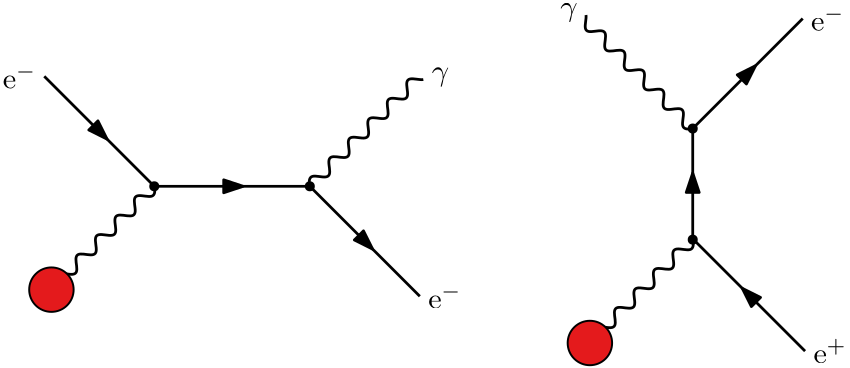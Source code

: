 <?xml version="1.0"?>
<!DOCTYPE ipe SYSTEM "ipe.dtd">
<ipe version="70107" creator="Ipe 7.2.2">
<info created="D:20160418231426" modified="D:20160422192922"/>
<ipestyle name="basic">
<symbol name="arrow/arc(spx)">
<path stroke="sym-stroke" fill="sym-stroke" pen="sym-pen">
0 0 m
-1 0.333 l
-1 -0.333 l
h
</path>
</symbol>
<symbol name="arrow/farc(spx)">
<path stroke="sym-stroke" fill="white" pen="sym-pen">
0 0 m
-1 0.333 l
-1 -0.333 l
h
</path>
</symbol>
<symbol name="arrow/ptarc(spx)">
<path stroke="sym-stroke" fill="sym-stroke" pen="sym-pen">
0 0 m
-1 0.333 l
-0.8 0 l
-1 -0.333 l
h
</path>
</symbol>
<symbol name="arrow/fptarc(spx)">
<path stroke="sym-stroke" fill="white" pen="sym-pen">
0 0 m
-1 0.333 l
-0.8 0 l
-1 -0.333 l
h
</path>
</symbol>
<symbol name="mark/circle(sx)" transformations="translations">
<path fill="sym-stroke">
0.6 0 0 0.6 0 0 e
0.4 0 0 0.4 0 0 e
</path>
</symbol>
<symbol name="mark/disk(sx)" transformations="translations">
<path fill="sym-stroke">
0.6 0 0 0.6 0 0 e
</path>
</symbol>
<symbol name="mark/fdisk(sfx)" transformations="translations">
<group>
<path fill="sym-fill">
0.5 0 0 0.5 0 0 e
</path>
<path fill="sym-stroke" fillrule="eofill">
0.6 0 0 0.6 0 0 e
0.4 0 0 0.4 0 0 e
</path>
</group>
</symbol>
<symbol name="mark/box(sx)" transformations="translations">
<path fill="sym-stroke" fillrule="eofill">
-0.6 -0.6 m
0.6 -0.6 l
0.6 0.6 l
-0.6 0.6 l
h
-0.4 -0.4 m
0.4 -0.4 l
0.4 0.4 l
-0.4 0.4 l
h
</path>
</symbol>
<symbol name="mark/square(sx)" transformations="translations">
<path fill="sym-stroke">
-0.6 -0.6 m
0.6 -0.6 l
0.6 0.6 l
-0.6 0.6 l
h
</path>
</symbol>
<symbol name="mark/fsquare(sfx)" transformations="translations">
<group>
<path fill="sym-fill">
-0.5 -0.5 m
0.5 -0.5 l
0.5 0.5 l
-0.5 0.5 l
h
</path>
<path fill="sym-stroke" fillrule="eofill">
-0.6 -0.6 m
0.6 -0.6 l
0.6 0.6 l
-0.6 0.6 l
h
-0.4 -0.4 m
0.4 -0.4 l
0.4 0.4 l
-0.4 0.4 l
h
</path>
</group>
</symbol>
<symbol name="mark/cross(sx)" transformations="translations">
<group>
<path fill="sym-stroke">
-0.43 -0.57 m
0.57 0.43 l
0.43 0.57 l
-0.57 -0.43 l
h
</path>
<path fill="sym-stroke">
-0.43 0.57 m
0.57 -0.43 l
0.43 -0.57 l
-0.57 0.43 l
h
</path>
</group>
</symbol>
<symbol name="arrow/fnormal(spx)">
<path stroke="sym-stroke" fill="white" pen="sym-pen">
0 0 m
-1 0.333 l
-1 -0.333 l
h
</path>
</symbol>
<symbol name="arrow/pointed(spx)">
<path stroke="sym-stroke" fill="sym-stroke" pen="sym-pen">
0 0 m
-1 0.333 l
-0.8 0 l
-1 -0.333 l
h
</path>
</symbol>
<symbol name="arrow/fpointed(spx)">
<path stroke="sym-stroke" fill="white" pen="sym-pen">
0 0 m
-1 0.333 l
-0.8 0 l
-1 -0.333 l
h
</path>
</symbol>
<symbol name="arrow/linear(spx)">
<path stroke="sym-stroke" pen="sym-pen">
-1 0.333 m
0 0 l
-1 -0.333 l
</path>
</symbol>
<symbol name="arrow/fdouble(spx)">
<path stroke="sym-stroke" fill="white" pen="sym-pen">
0 0 m
-1 0.333 l
-1 -0.333 l
h
-1 0 m
-2 0.333 l
-2 -0.333 l
h
</path>
</symbol>
<symbol name="arrow/double(spx)">
<path stroke="sym-stroke" fill="sym-stroke" pen="sym-pen">
0 0 m
-1 0.333 l
-1 -0.333 l
h
-1 0 m
-2 0.333 l
-2 -0.333 l
h
</path>
</symbol>
<pen name="heavier" value="0.8"/>
<pen name="fat" value="1.2"/>
<pen name="ultrafat" value="2"/>
<symbolsize name="large" value="5"/>
<symbolsize name="small" value="2"/>
<symbolsize name="tiny" value="1.1"/>
<arrowsize name="large" value="10"/>
<arrowsize name="small" value="5"/>
<arrowsize name="tiny" value="3"/>
<color name="red" value="1 0 0"/>
<color name="green" value="0 1 0"/>
<color name="blue" value="0 0 1"/>
<color name="yellow" value="1 1 0"/>
<color name="orange" value="1 0.647 0"/>
<color name="gold" value="1 0.843 0"/>
<color name="purple" value="0.627 0.125 0.941"/>
<color name="gray" value="0.745"/>
<color name="brown" value="0.647 0.165 0.165"/>
<color name="navy" value="0 0 0.502"/>
<color name="pink" value="1 0.753 0.796"/>
<color name="seagreen" value="0.18 0.545 0.341"/>
<color name="turquoise" value="0.251 0.878 0.816"/>
<color name="violet" value="0.933 0.51 0.933"/>
<color name="darkblue" value="0 0 0.545"/>
<color name="darkcyan" value="0 0.545 0.545"/>
<color name="darkgray" value="0.663"/>
<color name="darkgreen" value="0 0.392 0"/>
<color name="darkmagenta" value="0.545 0 0.545"/>
<color name="darkorange" value="1 0.549 0"/>
<color name="darkred" value="0.545 0 0"/>
<color name="lightblue" value="0.678 0.847 0.902"/>
<color name="lightcyan" value="0.878 1 1"/>
<color name="lightgray" value="0.827"/>
<color name="lightgreen" value="0.565 0.933 0.565"/>
<color name="lightyellow" value="1 1 0.878"/>
<dashstyle name="dashed" value="[4] 0"/>
<dashstyle name="dotted" value="[1 3] 0"/>
<dashstyle name="dash dotted" value="[4 2 1 2] 0"/>
<dashstyle name="dash dot dotted" value="[4 2 1 2 1 2] 0"/>
<textsize name="large" value="\large"/>
<textsize name="Large" value="\Large"/>
<textsize name="LARGE" value="\LARGE"/>
<textsize name="huge" value="\huge"/>
<textsize name="Huge" value="\Huge"/>
<textsize name="small" value="\small"/>
<textsize name="footnote" value="\footnotesize"/>
<textsize name="tiny" value="\tiny"/>
<textstyle name="center" begin="\begin{center}" end="\end{center}"/>
<textstyle name="itemize" begin="\begin{itemize}" end="\end{itemize}"/>
<textstyle name="item" begin="\begin{itemize}\item{}" end="\end{itemize}"/>
<gridsize name="4 pts" value="4"/>
<gridsize name="8 pts (~3 mm)" value="8"/>
<gridsize name="16 pts (~6 mm)" value="16"/>
<gridsize name="32 pts (~12 mm)" value="32"/>
<gridsize name="10 pts (~3.5 mm)" value="10"/>
<gridsize name="20 pts (~7 mm)" value="20"/>
<gridsize name="14 pts (~5 mm)" value="14"/>
<gridsize name="28 pts (~10 mm)" value="28"/>
<gridsize name="56 pts (~20 mm)" value="56"/>
<anglesize name="90 deg" value="90"/>
<anglesize name="60 deg" value="60"/>
<anglesize name="45 deg" value="45"/>
<anglesize name="30 deg" value="30"/>
<anglesize name="22.5 deg" value="22.5"/>
<opacity name="10%" value="0.1"/>
<opacity name="30%" value="0.3"/>
<opacity name="50%" value="0.5"/>
<opacity name="75%" value="0.75"/>
<tiling name="falling" angle="-60" step="4" width="1"/>
<tiling name="rising" angle="30" step="4" width="1"/>
</ipestyle>
<page>
<layer name="bremsstrahlung"/>
<layer name="template"/>
<layer name="pair_production"/>
<view layers="bremsstrahlung pair_production" active="pair_production"/>
<path layer="template" matrix="0 1 -1 0 987.21 411.768" stroke="black" pen="1">
224.351 507.156 m
224.885 508.001
225.419 508.587
225.953 508.913 c
226.487 509.24
227.021 509.307
227.555 509.009 c
228.089 508.711
228.622 508.048
229.156 507.353 c
229.69 506.658
230.224 505.931
230.758 505.511 c
231.292 505.091
231.826 504.977
232.36 505.225 c
232.894 505.473
233.428 506.083
233.962 506.765 c
234.496 507.448
235.03 508.204
235.564 508.675 c
236.098 509.147
236.632 509.334
237.166 509.149 c
237.7 508.964
238.234 508.406
238.768 507.739 c
239.302 507.072
239.836 506.296
240.37 505.778 c
240.904 505.26
241.438 505
241.972 505.12 c
242.506 505.241
243.04 505.743
243.574 506.388 c
244.108 507.033
244.642 507.823
245.176 508.382 c
245.71 508.942
246.244 509.273
246.778 509.217 c
247.312 509.162
247.846 508.722
248.38 508.104 c
248.914 507.486
249.447 506.691
249.981 506.094 c
250.515 505.498
251.049 505.1
251.583 505.089 c
252.117 505.078
252.651 505.454
253.185 506.039 c
253.719 506.624
254.253 507.417
254.787 508.045 c
255.321 508.673
255.855 509.134
256.389 509.211 c
256.923 509.288
257.457 508.981
257.991 508.434 c
258.525 507.888
259.059 507.103
259.593 506.449 c
260.127 505.796
260.661 505.275
261.195 505.133 c
261.729 504.99
262.263 505.227
262.797 505.73 c
263.331 506.233
263.865 507.003
264.399 507.676 c
264.933 508.349
265.467 508.924
266.001 509.131 c
266.535 509.337
267.068 509.174
267.602 508.719 c
268.136 508.264
268.67 507.516
269.204 506.83 c
269.738 506.143
270.272 505.518
270.806 505.25 c
271.34 504.981
271.874 505.069
272.408 505.472 c
272.942 505.876
273.476 506.594
274.01 507.288 c
274.544 507.981
275.078 508.651
275.612 508.979 c
276.146 509.307
276.68 509.295
277.214 508.947 c
277.748 508.599
278.282 507.917
278.816 507.222 c
279.35 506.527
279.884 505.82
280.418 505.435 c
280.952 505.05
281.486 504.987
282.02 505.276 c
282.554 505.565
283.088 506.205
283.622 506.895 c
284.156 507.584
284.69 508.323
285.223 508.761 c
285.757 509.199
286.291 509.338
286.825 509.11 c
287.359 508.883
287.893 508.29
288.427 507.612 c
288.961 506.934
289.495 506.171
290.029 505.683 c
290.563 505.195
291.097 504.983
291.631 505.147 c
292.165 505.311
292.699 505.851
293.233 506.511 c
293.767 507.172
294.301 507.953
294.835 508.485 c
295.369 509.018
295.903 509.302
296.437 509.203 c
296.971 509.104
297.505 508.622
298.039 507.985 c
298.573 507.349
299.107 506.557
299.641 505.984 c
300.175 505.412
300.709 505.058
301.243 505.091 c
301.777 505.124
302.311 505.544
302.845 506.151 c
303.379 506.759
303.913 507.554
304.446 508.162 c
304.98 508.769
305.514 509.189
306.048 509.222 c
306.582 509.255
307.116 508.901
307.65 508.329 c
308.184 507.756
308.718 506.964
309.252 506.328 c
309.786 505.691
310.32 505.209
310.854 505.11 c
311.388 505.011
311.922 505.295
312.456 505.828 c
312.99 506.36
313.524 507.141
314.058 507.802 c
314.592 508.462
315.126 509.002
315.66 509.166 c
316.194 509.33
316.728 509.118
317.262 508.63 c
317.796 508.142
318.33 507.379
318.864 506.701 c
319.398 506.023
319.932 505.43
320.466 505.203 c
321 504.975
321.534 505.113
322.068 505.552 c
322.602 505.99
323.136 506.729
323.67 507.418 c
324.204 508.108
324.738 508.748
325.272 509.037 c
325.805 509.326
326.339 509.263
326.873 508.878 c
327.407 508.493
327.941 507.786
328.475 507.091 c
329.009 506.396
329.543 505.714
330.077 505.366 c
330.611 505.018
331.145 505.006
331.679 505.334 c
332.213 505.662
332.747 506.332
333.281 507.025 c
333.815 507.719
334.349 508.437
334.883 508.841 c
335.417 509.244
335.951 509.332
336.485 509.063 c
337.019 508.795
337.553 508.17
338.087 507.483 c
338.621 506.797
339.155 506.049
339.689 505.594 c
340.223 505.139
340.757 504.976
341.291 505.182 c
341.825 505.389
342.359 505.964
342.893 506.637 c
343.426 507.31
343.96 508.08
344.494 508.583 c
345.028 509.086
345.562 509.322
346.096 509.18 c
346.63 509.038
347.164 508.517
347.698 507.864 c
348.232 507.21
348.766 506.425
349.3 505.878 c
349.834 505.332
350.368 505.025
350.902 505.102 c
351.436 505.179
351.97 505.64
352.504 506.268 c
353.038 506.896
353.572 507.689
354.106 508.274 c
354.64 508.859
355.174 509.235
355.708 509.224 c
356.242 509.213
356.776 508.815
357.31 508.218 c
357.844 507.622
358.378 506.827
358.912 506.209 c
359.446 505.591
359.98 505.151
360.514 505.096 c
361.048 505.04
361.581 505.371
362.115 505.931 c
362.649 506.49
363.183 507.28
363.717 507.925 c
364.251 508.57
364.785 509.072
365.319 509.193 c
365.853 509.313
366.387 509.053
366.921 508.535 c
367.455 508.017
367.989 507.241
368.523 506.574 c
369.057 505.907
369.591 505.349
370.125 505.164 c
370.659 504.979
371.193 505.166
371.727 505.638 c
372.261 506.109
372.795 506.865
373.329 507.548 c
373.863 508.23
374.397 508.84
374.931 509.088 c
375.465 509.336
375.999 509.222
376.533 508.802 c
377.067 508.381
377.601 507.655
378.135 506.96 c
378.669 506.265
379.203 505.602
379.737 505.304 c
380.271 505.006
380.804 505.073
381.338 505.4 c
381.872 505.726
382.406 506.312
382.94 507.156 c
280.418 505.435 m
280.952 505.05
281.486 504.987
282.02 505.276 c
282.554 505.565
283.088 506.205
283.622 506.895 c
284.156 507.584
284.69 508.323
285.223 508.761 c
285.757 509.199
286.291 509.338
286.825 509.11 c
287.359 508.883
287.893 508.29
288.427 507.612 c
288.961 506.934
289.495 506.171
290.029 505.683 c
290.563 505.195
291.097 504.983
291.631 505.147 c
292.165 505.311
292.699 505.851
293.233 506.511 c
293.767 507.172
294.301 507.953
294.835 508.485 c
295.369 509.018
295.903 509.302
296.437 509.203 c
296.971 509.104
297.505 508.622
298.039 507.985 c
298.573 507.349
299.107 506.557
299.641 505.984 c
300.175 505.412
300.709 505.058
301.243 505.091 c
301.777 505.124
302.311 505.544
302.845 506.151 c
303.379 506.759
303.913 507.554
304.446 508.162 c
304.98 508.769
305.514 509.189
306.048 509.222 c
306.582 509.255
307.116 508.901
307.65 508.329 c
308.184 507.756
308.718 506.964
309.252 506.328 c
309.786 505.691
310.32 505.209
310.854 505.11 c
311.388 505.011
311.922 505.295
312.456 505.828 c
312.99 506.36
313.524 507.141
314.058 507.802 c
314.592 508.462
315.126 509.002
315.66 509.166 c
316.194 509.33
316.728 509.118
317.262 508.63 c
317.796 508.142
318.33 507.379
318.864 506.701 c
319.398 506.023
319.932 505.43
320.466 505.203 c
321 504.975
321.534 505.113
322.068 505.552 c
322.602 505.99
323.136 506.729
323.67 507.418 c
324.204 508.108
324.738 508.748
325.272 509.037 c
325.805 509.326
326.339 509.263
326.873 508.878 c
327.407 508.493
327.941 507.786
328.475 507.091 c
329.009 506.396
329.543 505.714
330.077 505.366 c
330.611 505.018
331.145 505.006
331.679 505.334 c
332.213 505.662
332.747 506.332
333.281 507.025 c
333.815 507.719
334.349 508.437
334.883 508.841 c
335.417 509.244
335.951 509.332
336.485 509.063 c
337.019 508.795
337.553 508.17
338.087 507.483 c
338.621 506.797
339.155 506.049
339.689 505.594 c
340.223 505.139
340.757 504.976
341.291 505.182 c
341.825 505.389
342.359 505.964
342.893 506.637 c
343.426 507.31
343.96 508.08
344.494 508.583 c
345.028 509.086
345.562 509.322
346.096 509.18 c
346.63 509.038
347.164 508.517
347.698 507.864 c
348.232 507.21
348.766 506.425
349.3 505.878 c
349.834 505.332
350.368 505.025
350.902 505.102 c
351.436 505.179
351.97 505.64
352.504 506.268 c
353.038 506.896
353.572 507.689
354.106 508.274 c
354.64 508.859
355.174 509.235
355.708 509.224 c
356.242 509.213
356.776 508.815
357.31 508.218 c
357.844 507.622
358.378 506.827
358.912 506.209 c
359.446 505.591
359.98 505.151
360.514 505.096 c
361.048 505.04
361.581 505.371
362.115 505.931 c
362.649 506.49
363.183 507.28
363.717 507.925 c
364.251 508.57
364.785 509.072
365.319 509.193 c
365.853 509.313
366.387 509.053
366.921 508.535 c
367.455 508.017
367.989 507.241
368.523 506.574 c
369.057 505.907
369.591 505.349
370.125 505.164 c
370.659 504.979
371.193 505.166
371.727 505.638 c
372.261 506.109
372.795 506.865
373.329 507.548 c
373.863 508.23
374.397 508.84
374.931 509.088 c
375.465 509.336
375.999 509.222
376.533 508.802 c
377.067 508.381
377.601 507.655
378.135 506.96 c
378.669 506.265
379.203 505.602
379.737 505.304 c
380.271 505.006
380.804 505.073
381.338 505.4 c
381.872 505.726
382.406 506.312
382.94 507.156 c
</path>
<group layer="pair_production" matrix="0.707107 0.707107 -0.707107 0.707107 657.547 262.709">
<path stroke="black" pen="1" arrow="normal/normal">
112 576 m
144 576 l
</path>
<path stroke="black" pen="1">
144 576 m
168 576 l
</path>
</group>
<path matrix="-0.707107 0.707107 -0.707107 -0.707107 846.703 949.172" stroke="black" pen="1">
224.351 507.156 m
224.885 508.001
225.419 508.587
225.953 508.913 c
226.487 509.24
227.021 509.307
227.555 509.009 c
228.089 508.711
228.622 508.048
229.156 507.353 c
229.69 506.658
230.224 505.931
230.758 505.511 c
231.292 505.091
231.826 504.977
232.36 505.225 c
232.894 505.473
233.428 506.083
233.962 506.765 c
234.496 507.448
235.03 508.204
235.564 508.675 c
236.098 509.147
236.632 509.334
237.166 509.149 c
237.7 508.964
238.234 508.406
238.768 507.739 c
239.302 507.072
239.836 506.296
240.37 505.778 c
240.904 505.26
241.438 505
241.972 505.12 c
242.506 505.241
243.04 505.743
243.574 506.388 c
244.108 507.033
244.642 507.823
245.176 508.382 c
245.71 508.942
246.244 509.273
246.778 509.217 c
247.312 509.162
247.846 508.722
248.38 508.104 c
248.914 507.486
249.447 506.691
249.981 506.094 c
250.515 505.498
251.049 505.1
251.583 505.089 c
252.117 505.078
252.651 505.454
253.185 506.039 c
253.719 506.624
254.253 507.417
254.787 508.045 c
255.321 508.673
255.855 509.134
256.389 509.211 c
256.923 509.288
257.457 508.981
257.991 508.434 c
258.525 507.888
259.059 507.103
259.593 506.449 c
260.127 505.796
260.661 505.275
261.195 505.133 c
261.729 504.99
262.263 505.227
262.797 505.73 c
263.331 506.233
263.865 507.003
264.399 507.676 c
264.933 508.349
265.467 508.924
266.001 509.131 c
266.535 509.337
267.068 509.174
267.602 508.719 c
268.136 508.264
268.67 507.516
269.204 506.83 c
269.738 506.143
270.272 505.518
270.806 505.25 c
271.34 504.981
271.874 505.069
272.408 505.472 c
272.942 505.876
273.476 506.594
274.01 507.288 c
274.544 507.981
275.078 508.651
275.612 508.979 c
276.146 509.307
276.68 509.295
277.214 508.947 c
277.748 508.599
278.282 507.917
278.816 507.222 c
279.35 506.527
279.884 505.82
280.418 505.435 c
</path>
<group matrix="-0.707107 0.707107 -0.707107 -0.707107 856.381 997.164">
<path stroke="black" pen="1" arrow="normal/normal">
112 576 m
144 576 l
</path>
<path stroke="black" pen="1">
144 576 m
168 576 l
</path>
</group>
<use matrix="1 0 0 1 137.449 152.742" name="mark/disk(sx)" pos="192 556.456" size="normal" stroke="black"/>
<use matrix="1 0 0 1 81.4494 192.742" name="mark/disk(sx)" pos="248 556.456" size="normal" stroke="black"/>
<group layer="bremsstrahlung" matrix="0.707107 -0.707107 0.707107 0.707107 -390.489 439.902">
<path stroke="black" pen="1" arrow="normal/normal">
112 576 m
144 576 l
</path>
<path stroke="black" pen="1">
144 576 m
168 576 l
</path>
</group>
<group matrix="1 0 0 1 23.598 152.402">
<path stroke="black" pen="1" arrow="normal/normal">
112 576 m
144 576 l
</path>
<path stroke="black" pen="1">
144 576 m
168 576 l
</path>
</group>
<path matrix="0.707107 0.707107 -0.707107 0.707107 391.572 211.148" stroke="black" pen="1">
224.351 507.156 m
224.885 508.001
225.419 508.587
225.953 508.913 c
226.487 509.24
227.021 509.307
227.555 509.009 c
228.089 508.711
228.622 508.048
229.156 507.353 c
229.69 506.658
230.224 505.931
230.758 505.511 c
231.292 505.091
231.826 504.977
232.36 505.225 c
232.894 505.473
233.428 506.083
233.962 506.765 c
234.496 507.448
235.03 508.204
235.564 508.675 c
236.098 509.147
236.632 509.334
237.166 509.149 c
237.7 508.964
238.234 508.406
238.768 507.739 c
239.302 507.072
239.836 506.296
240.37 505.778 c
240.904 505.26
241.438 505
241.972 505.12 c
242.506 505.241
243.04 505.743
243.574 506.388 c
244.108 507.033
244.642 507.823
245.176 508.382 c
245.71 508.942
246.244 509.273
246.778 509.217 c
247.312 509.162
247.846 508.722
248.38 508.104 c
248.914 507.486
249.447 506.691
249.981 506.094 c
250.515 505.498
251.049 505.1
251.583 505.089 c
252.117 505.078
252.651 505.454
253.185 506.039 c
253.719 506.624
254.253 507.417
254.787 508.045 c
255.321 508.673
255.855 509.134
256.389 509.211 c
256.923 509.288
257.457 508.981
257.991 508.434 c
258.525 507.888
259.059 507.103
259.593 506.449 c
260.127 505.796
260.661 505.275
261.195 505.133 c
261.729 504.99
262.263 505.227
262.797 505.73 c
263.331 506.233
263.865 507.003
264.399 507.676 c
264.933 508.349
265.467 508.924
266.001 509.131 c
266.535 509.337
267.068 509.174
267.602 508.719 c
268.136 508.264
268.67 507.516
269.204 506.83 c
269.738 506.143
270.272 505.518
270.806 505.25 c
271.34 504.981
271.874 505.069
272.408 505.472 c
272.942 505.876
273.476 506.594
274.01 507.288 c
274.544 507.981
275.078 508.651
275.612 508.979 c
276.146 509.307
276.68 509.295
277.214 508.947 c
277.748 508.599
278.282 507.917
278.816 507.222 c
279.35 506.527
279.884 505.82
280.418 505.435 c
</path>
<group matrix="0.707107 -0.707107 0.707107 0.707107 -294.892 400.304">
<path stroke="black" pen="1" arrow="normal/normal">
112 576 m
144 576 l
</path>
<path stroke="black" pen="1">
144 576 m
168 576 l
</path>
</group>
<use matrix="1 0 0 1 -56.402 171.946" name="mark/disk(sx)" pos="192 556.456" size="normal" stroke="black"/>
<use matrix="1 0 0 1 -56.402 171.946" name="mark/disk(sx)" pos="248 556.456" size="normal" stroke="black"/>
<path layer="pair_production" matrix="1 0 0 1 -42.5506 -2.80165" stroke="black" pen="1" arrow="normal/normal">
372 712 m
372 736 l
</path>
<path matrix="1 0 0 1 -42.5506 -2.80165" stroke="black" pen="1">
372 736 m
372 752 l
</path>
<text layer="bremsstrahlung" matrix="1 0 0 1 -27 8" transformations="translations" pos="120 760" stroke="black" type="label" width="11.933" height="8.774" depth="0" halign="right" valign="center" size="11">$\mathrm{e}^-$</text>
<text matrix="1 0 0 1 114.196 -71.196" transformations="translations" pos="120 760" stroke="black" type="label" width="11.933" height="8.774" depth="0" valign="center" size="11">$\mathrm{e}^-$</text>
<text layer="pair_production" matrix="1 0 0 1 252.047 28.797" transformations="translations" pos="120 760" stroke="black" type="label" width="11.933" height="8.774" depth="0" valign="center" size="11">$\mathrm{e}^-$</text>
<text matrix="1 0 0 1 252.891 -90.9336" transformations="translations" pos="120 760" stroke="black" type="label" width="11.933" height="8.774" depth="0" valign="center" size="11">$\mathrm{e}^+$</text>
<text layer="bremsstrahlung" matrix="1 0 0 1 -0.539416 -8.16967" transformations="translations" pos="236 776" stroke="black" type="label" width="6.254" height="4.698" depth="2.12" valign="center" size="11">$\gamma$</text>
<text layer="pair_production" matrix="1 0 0 1 52.0209 15.0607" transformations="translations" pos="236 776" stroke="black" type="label" width="6.254" height="4.698" depth="2.12" halign="right" valign="center" size="11">$\gamma$</text>
<group layer="bremsstrahlung">
<path matrix="0.707107 -0.707107 0.707107 0.707107 -765.795 505.908" stroke="black" pen="1">
478.332 738.641 m
478.717 739.175
479.424 739.709
480.119 740.243 c
480.814 740.777
481.496 741.311
481.844 741.845 c
482.192 742.379
482.204 742.913
481.876 743.447 c
481.548 743.981
480.878 744.515
480.185 745.049 c
479.491 745.583
478.773 746.117
478.369 746.651 c
477.966 747.185
477.878 747.719
478.147 748.253 c
478.415 748.787
479.04 749.321
479.727 749.855 c
480.413 750.389
481.161 750.923
481.616 751.457 c
482.071 751.991
482.234 752.525
482.028 753.059 c
481.821 753.593
481.246 754.127
480.573 754.661 c
479.9 755.194
479.13 755.728
478.627 756.262 c
478.124 756.796
477.888 757.33
478.03 757.864 c
478.172 758.398
478.693 758.932
479.346 759.466 c
480 760
480.785 760.534
481.332 761.068 c
481.878 761.602
482.185 762.136
482.108 762.67 c
482.031 763.204
481.57 763.738
480.942 764.272 c
480.314 764.806
479.521 765.34
478.936 765.874 c
478.351 766.408
477.975 766.942
477.986 767.476 c
477.997 768.01
478.395 768.544
478.992 769.078 c
479.588 769.612
480.383 770.146
481.001 770.68 c
481.619 771.214
482.059 771.748
482.114 772.282 c
482.17 772.816
481.839 773.349
481.279 773.883 c
480.72 774.417
479.93 774.951
479.285 775.485 c
478.64 776.019
478.138 776.553
478.017 777.087 c
477.897 777.621
478.157 778.155
478.675 778.689 c
479.193 779.223
479.969 779.757
480.636 780.291 c
481.303 780.825
481.861 781.359
482.046 781.893 c
482.231 782.427
482.044 782.961
481.572 783.495 c
481.101 784.029
480.345 784.563
479.662 785.097 c
478.98 785.631
478.37 786.165
478.122 786.699 c
477.874 787.233
477.988 787.767
478.408 788.301 c
478.829 788.835
479.555 789.369
480.25 789.903 c
480.945 790.437
481.608 790.971
481.906 791.505 c
482.204 792.039
482.137 792.572
481.81 793.106 c
481.484 793.64
480.898 794.174
480.054 794.708 c
</path>
<group>
<path matrix="0.707107 -0.707107 0.707107 0.707107 -512.364 261.274" stroke="black" fill="0.894 0.102 0.11" pen="0.7">
8 0 0 8 128 736 e
</path>
</group>
</group>
<group layer="pair_production" matrix="1 0 0 1 193.851 -19.2037">
<path matrix="0.707107 -0.707107 0.707107 0.707107 -765.795 505.908" stroke="black" pen="1">
478.332 738.641 m
478.717 739.175
479.424 739.709
480.119 740.243 c
480.814 740.777
481.496 741.311
481.844 741.845 c
482.192 742.379
482.204 742.913
481.876 743.447 c
481.548 743.981
480.878 744.515
480.185 745.049 c
479.491 745.583
478.773 746.117
478.369 746.651 c
477.966 747.185
477.878 747.719
478.147 748.253 c
478.415 748.787
479.04 749.321
479.727 749.855 c
480.413 750.389
481.161 750.923
481.616 751.457 c
482.071 751.991
482.234 752.525
482.028 753.059 c
481.821 753.593
481.246 754.127
480.573 754.661 c
479.9 755.194
479.13 755.728
478.627 756.262 c
478.124 756.796
477.888 757.33
478.03 757.864 c
478.172 758.398
478.693 758.932
479.346 759.466 c
480 760
480.785 760.534
481.332 761.068 c
481.878 761.602
482.185 762.136
482.108 762.67 c
482.031 763.204
481.57 763.738
480.942 764.272 c
480.314 764.806
479.521 765.34
478.936 765.874 c
478.351 766.408
477.975 766.942
477.986 767.476 c
477.997 768.01
478.395 768.544
478.992 769.078 c
479.588 769.612
480.383 770.146
481.001 770.68 c
481.619 771.214
482.059 771.748
482.114 772.282 c
482.17 772.816
481.839 773.349
481.279 773.883 c
480.72 774.417
479.93 774.951
479.285 775.485 c
478.64 776.019
478.138 776.553
478.017 777.087 c
477.897 777.621
478.157 778.155
478.675 778.689 c
479.193 779.223
479.969 779.757
480.636 780.291 c
481.303 780.825
481.861 781.359
482.046 781.893 c
482.231 782.427
482.044 782.961
481.572 783.495 c
481.101 784.029
480.345 784.563
479.662 785.097 c
478.98 785.631
478.37 786.165
478.122 786.699 c
477.874 787.233
477.988 787.767
478.408 788.301 c
478.829 788.835
479.555 789.369
480.25 789.903 c
480.945 790.437
481.608 790.971
481.906 791.505 c
482.204 792.039
482.137 792.572
481.81 793.106 c
481.484 793.64
480.898 794.174
480.054 794.708 c
</path>
<group>
<path matrix="0.707107 -0.707107 0.707107 0.707107 -512.364 261.274" stroke="black" fill="0.894 0.102 0.11" pen="0.7">
8 0 0 8 128 736 e
</path>
</group>
</group>
</page>
</ipe>
